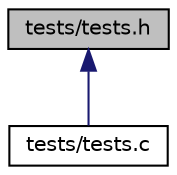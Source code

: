 digraph "tests/tests.h"
{
  edge [fontname="Helvetica",fontsize="10",labelfontname="Helvetica",labelfontsize="10"];
  node [fontname="Helvetica",fontsize="10",shape=record];
  Node7 [label="tests/tests.h",height=0.2,width=0.4,color="black", fillcolor="grey75", style="filled", fontcolor="black"];
  Node7 -> Node8 [dir="back",color="midnightblue",fontsize="10",style="solid",fontname="Helvetica"];
  Node8 [label="tests/tests.c",height=0.2,width=0.4,color="black", fillcolor="white", style="filled",URL="$tests_8c.html",tooltip="Run all tests from tests.h. "];
}
